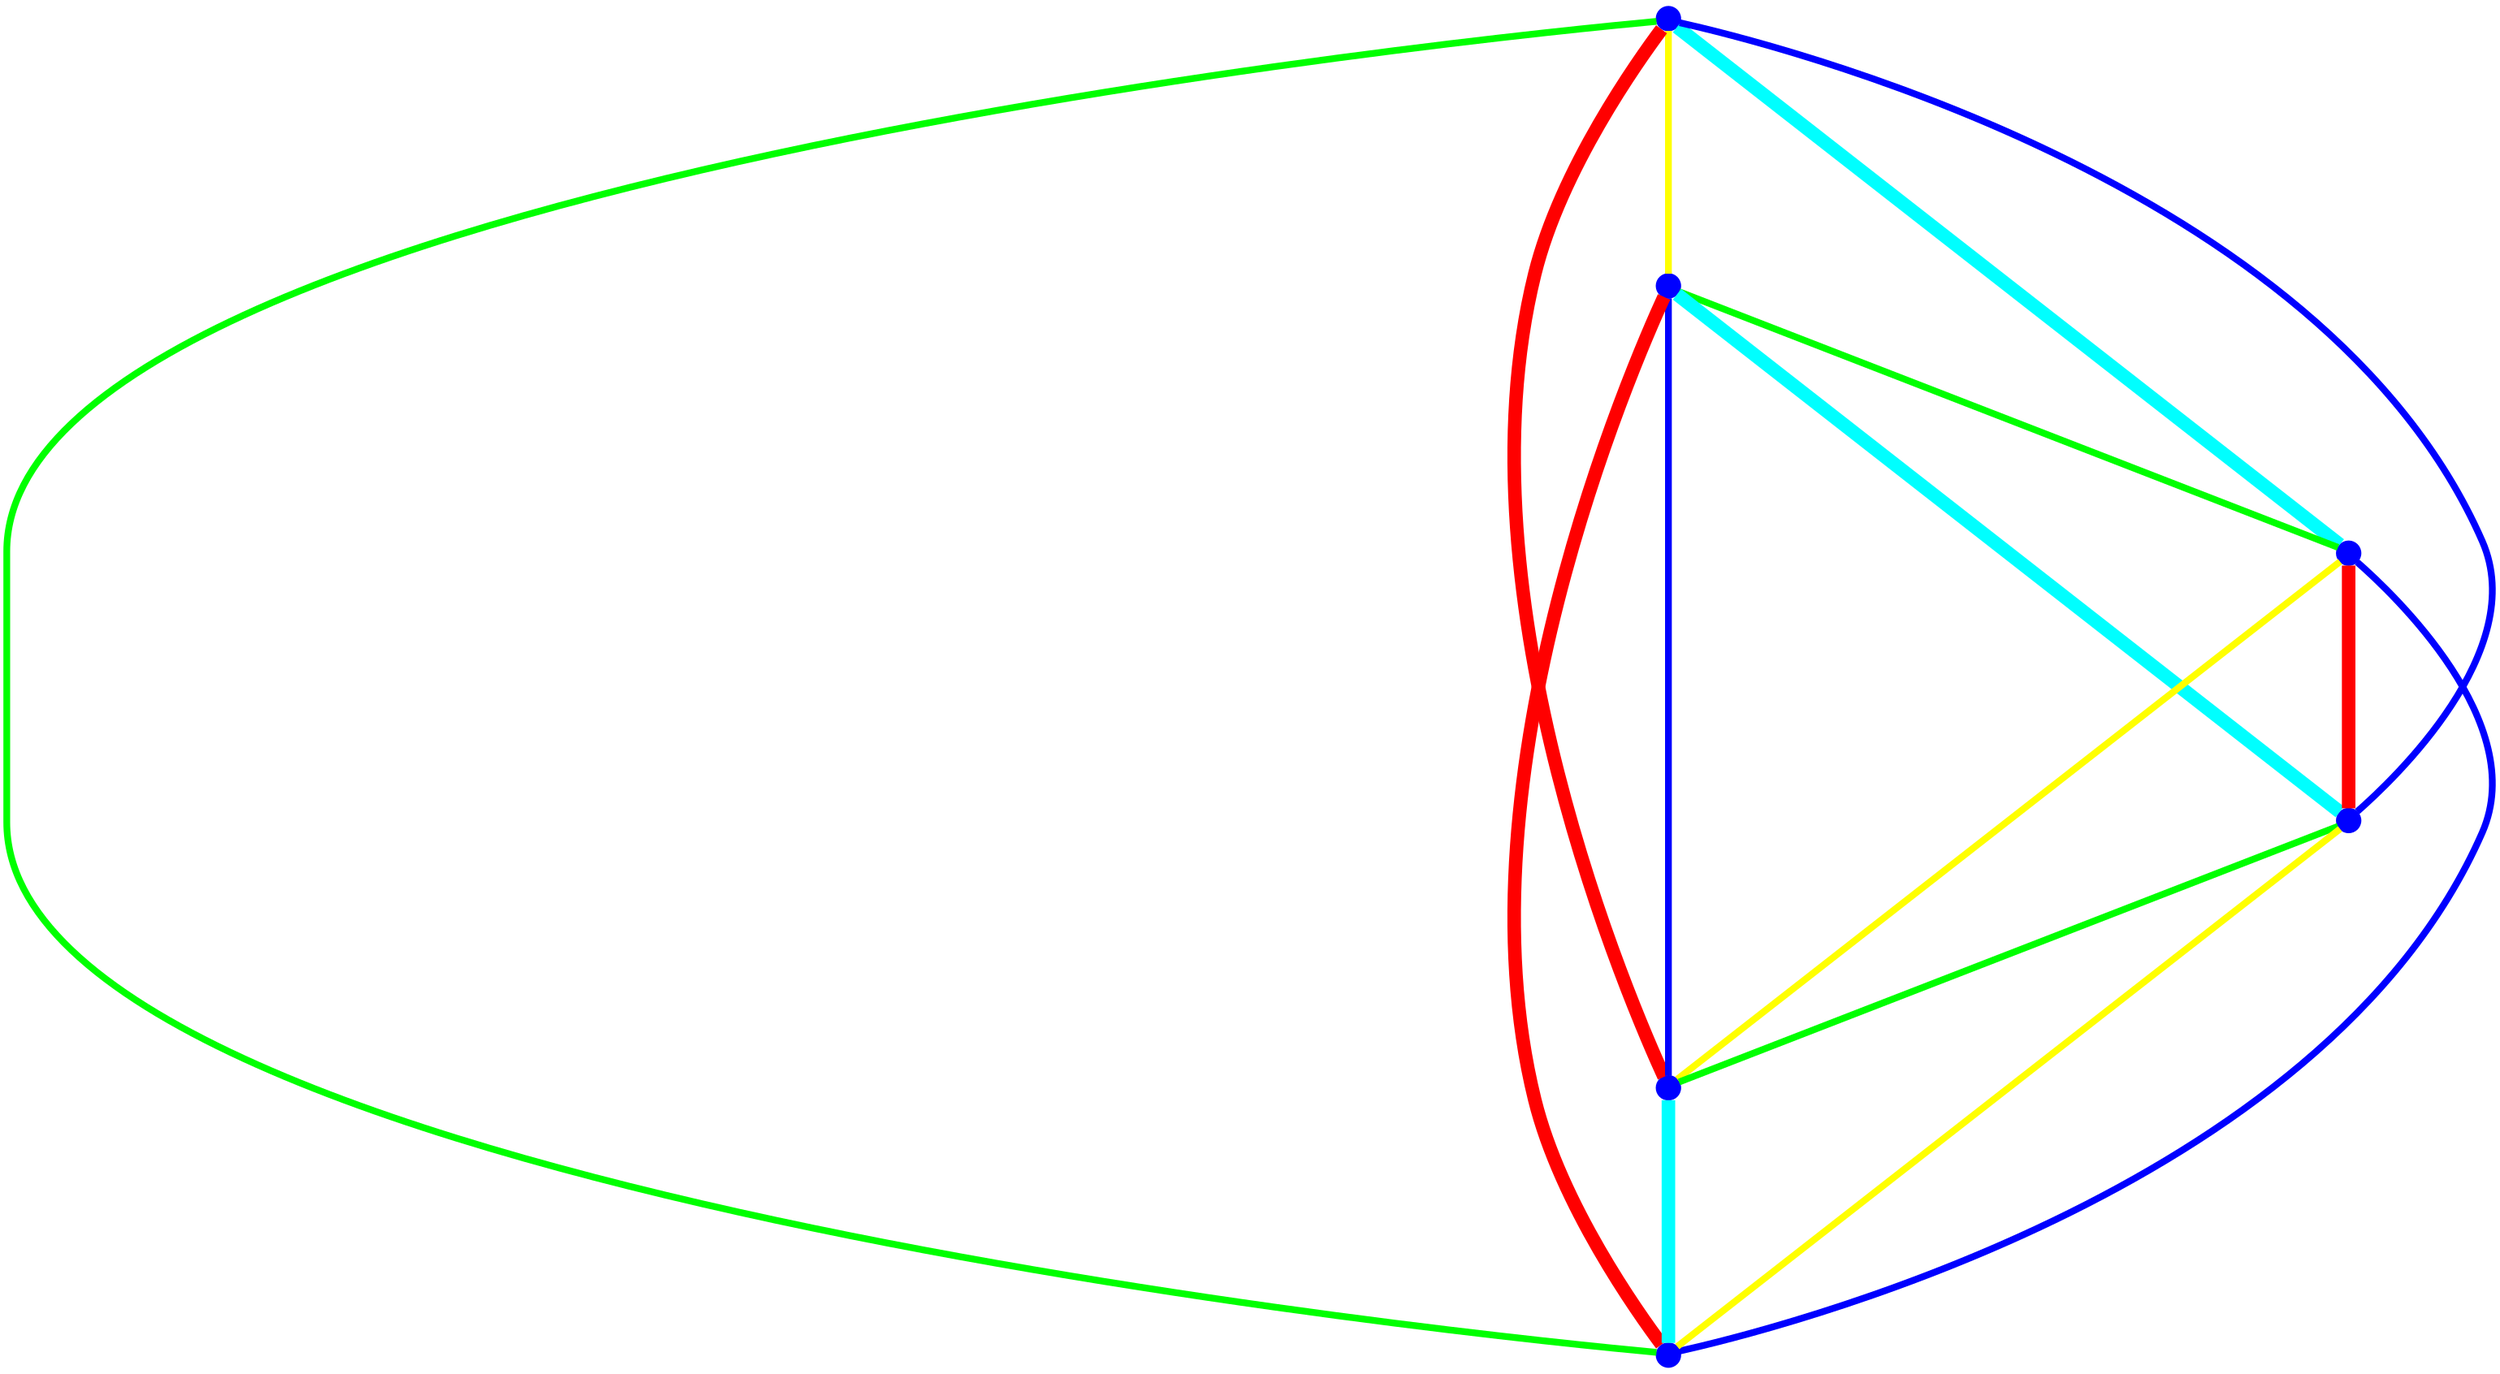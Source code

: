 graph {
ranksep=2
nodesep=2
node [label="" shape=circle style=filled fixedsize=true color=blue fillcolor=blue width=0.2];
"1" -- "2" [style="solid",penwidth="4",color="yellow"];
"1" -- "3" [style="solid",penwidth="8",color="cyan"];
"1" -- "4" [style="solid",penwidth="4",color="blue"];
"1" -- "5" [style="solid",penwidth="8",color="red"];
"1" -- "6" [style="solid",penwidth="4",color="green"];
"2" -- "3" [style="solid",penwidth="4",color="green"];
"2" -- "4" [style="solid",penwidth="8",color="cyan"];
"2" -- "5" [style="solid",penwidth="4",color="blue"];
"2" -- "6" [style="solid",penwidth="8",color="red"];
"3" -- "4" [style="solid",penwidth="8",color="red"];
"3" -- "5" [style="solid",penwidth="4",color="yellow"];
"3" -- "6" [style="solid",penwidth="4",color="blue"];
"4" -- "5" [style="solid",penwidth="4",color="green"];
"4" -- "6" [style="solid",penwidth="4",color="yellow"];
"5" -- "6" [style="solid",penwidth="8",color="cyan"];
}
